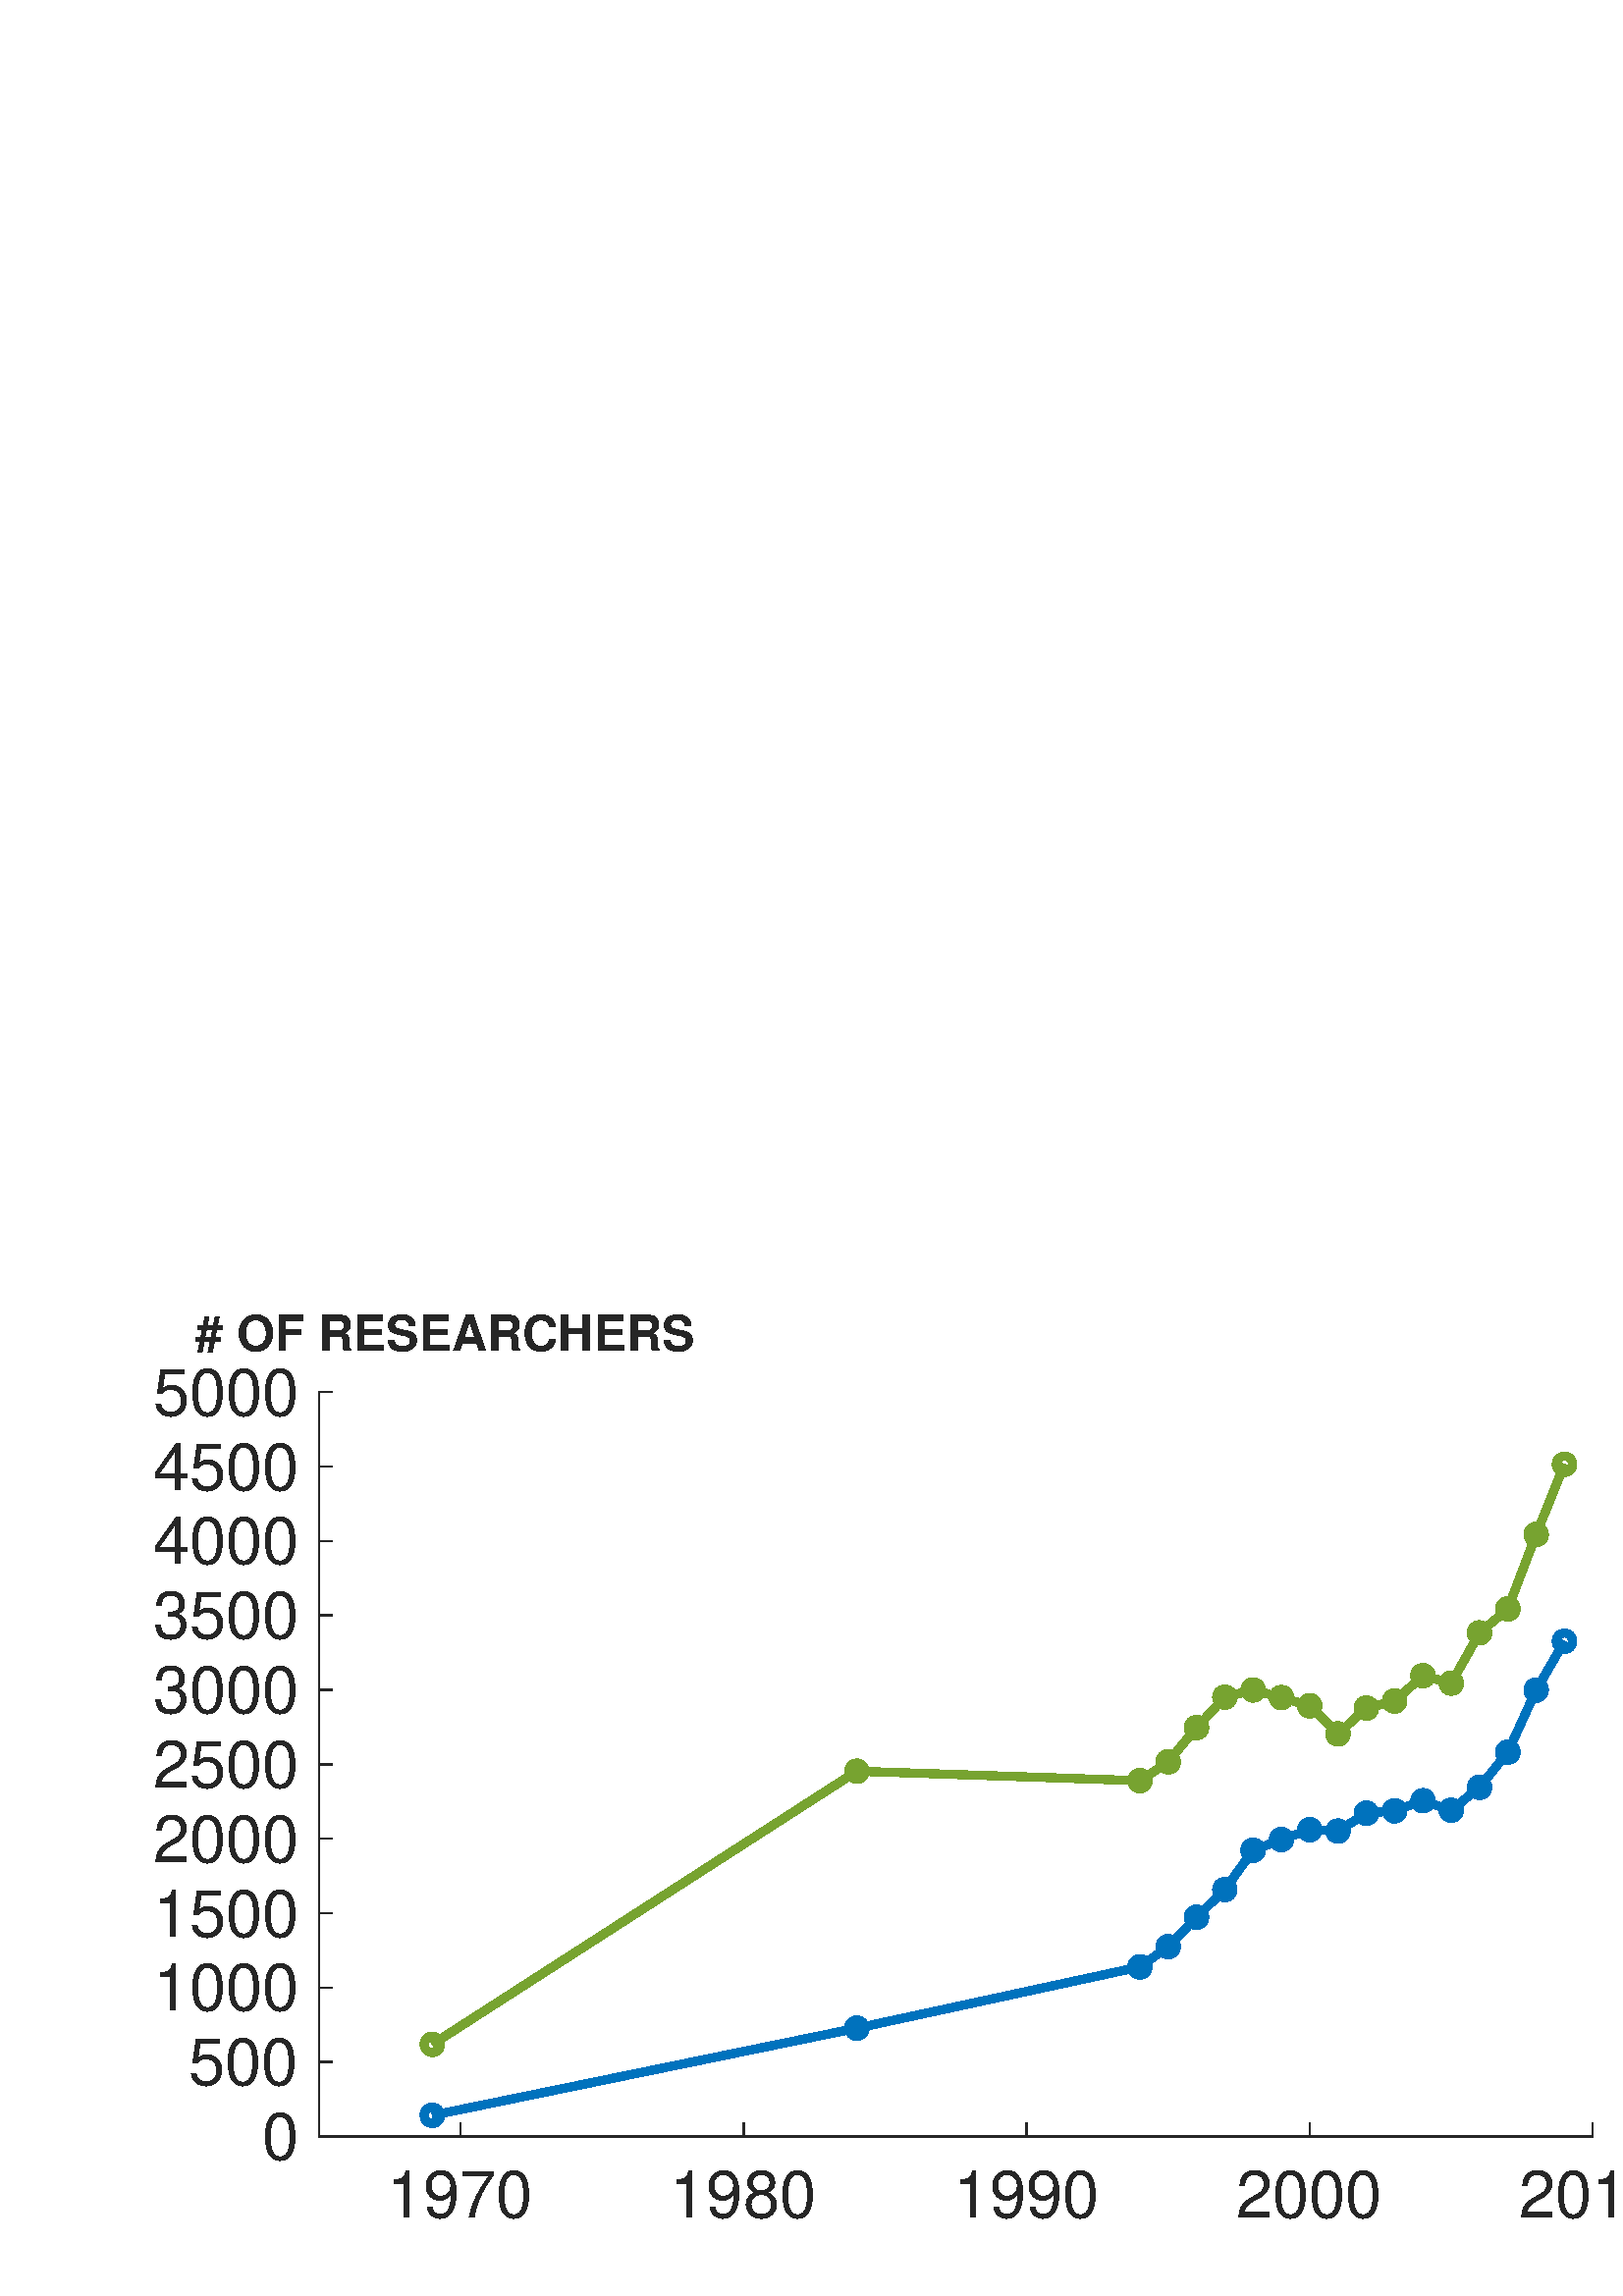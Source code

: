 %!PS-Adobe-3.0 EPSF-3.0
%%Pages: (atend)
%%BoundingBox:    56    18   609   360
%%LanguageLevel: 3
%%EndComments
%%BeginProlog
%%BeginResource: procset (Apache XML Graphics Std ProcSet) 1.2 0
%%Version: 1.2 0
%%Copyright: (Copyright 2001-2003,2010 The Apache Software Foundation. License terms: http://www.apache.org/licenses/LICENSE-2.0)
/bd{bind def}bind def
/ld{load def}bd
/GR/grestore ld
/GS/gsave ld
/RM/rmoveto ld
/C/curveto ld
/t/show ld
/L/lineto ld
/ML/setmiterlimit ld
/CT/concat ld
/f/fill ld
/N/newpath ld
/S/stroke ld
/CC/setcmykcolor ld
/A/ashow ld
/cp/closepath ld
/RC/setrgbcolor ld
/LJ/setlinejoin ld
/GC/setgray ld
/LW/setlinewidth ld
/M/moveto ld
/re {4 2 roll M
1 index 0 rlineto
0 exch rlineto
neg 0 rlineto
cp } bd
/_ctm matrix def
/_tm matrix def
/BT { _ctm currentmatrix pop matrix _tm copy pop 0 0 moveto } bd
/ET { _ctm setmatrix } bd
/iTm { _ctm setmatrix _tm concat } bd
/Tm { _tm astore pop iTm 0 0 moveto } bd
/ux 0.0 def
/uy 0.0 def
/F {
  /Tp exch def
  /Tf exch def
  Tf findfont Tp scalefont setfont
  /cf Tf def  /cs Tp def
} bd
/ULS {currentpoint /uy exch def /ux exch def} bd
/ULE {
  /Tcx currentpoint pop def
  gsave
  newpath
  cf findfont cs scalefont dup
  /FontMatrix get 0 get /Ts exch def /FontInfo get dup
  /UnderlinePosition get Ts mul /To exch def
  /UnderlineThickness get Ts mul /Tt exch def
  ux uy To add moveto  Tcx uy To add lineto
  Tt setlinewidth stroke
  grestore
} bd
/OLE {
  /Tcx currentpoint pop def
  gsave
  newpath
  cf findfont cs scalefont dup
  /FontMatrix get 0 get /Ts exch def /FontInfo get dup
  /UnderlinePosition get Ts mul /To exch def
  /UnderlineThickness get Ts mul /Tt exch def
  ux uy To add cs add moveto Tcx uy To add cs add lineto
  Tt setlinewidth stroke
  grestore
} bd
/SOE {
  /Tcx currentpoint pop def
  gsave
  newpath
  cf findfont cs scalefont dup
  /FontMatrix get 0 get /Ts exch def /FontInfo get dup
  /UnderlinePosition get Ts mul /To exch def
  /UnderlineThickness get Ts mul /Tt exch def
  ux uy To add cs 10 mul 26 idiv add moveto Tcx uy To add cs 10 mul 26 idiv add lineto
  Tt setlinewidth stroke
  grestore
} bd
/QT {
/Y22 exch store
/X22 exch store
/Y21 exch store
/X21 exch store
currentpoint
/Y21 load 2 mul add 3 div exch
/X21 load 2 mul add 3 div exch
/X21 load 2 mul /X22 load add 3 div
/Y21 load 2 mul /Y22 load add 3 div
/X22 load /Y22 load curveto
} bd
/SSPD {
dup length /d exch dict def
{
/v exch def
/k exch def
currentpagedevice k known {
/cpdv currentpagedevice k get def
v cpdv ne {
/upd false def
/nullv v type /nulltype eq def
/nullcpdv cpdv type /nulltype eq def
nullv nullcpdv or
{
/upd true def
} {
/sametype v type cpdv type eq def
sametype {
v type /arraytype eq {
/vlen v length def
/cpdvlen cpdv length def
vlen cpdvlen eq {
0 1 vlen 1 sub {
/i exch def
/obj v i get def
/cpdobj cpdv i get def
obj cpdobj ne {
/upd true def
exit
} if
} for
} {
/upd true def
} ifelse
} {
v type /dicttype eq {
v {
/dv exch def
/dk exch def
/cpddv cpdv dk get def
dv cpddv ne {
/upd true def
exit
} if
} forall
} {
/upd true def
} ifelse
} ifelse
} if
} ifelse
upd true eq {
d k v put
} if
} if
} if
} forall
d length 0 gt {
d setpagedevice
} if
} bd
/RE { % /NewFontName [NewEncodingArray] /FontName RE -
  findfont dup length dict begin
  {
    1 index /FID ne
    {def} {pop pop} ifelse
  } forall
  /Encoding exch def
  /FontName 1 index def
  currentdict definefont pop
  end
} bind def
%%EndResource
%%BeginResource: procset (Apache XML Graphics EPS ProcSet) 1.0 0
%%Version: 1.0 0
%%Copyright: (Copyright 2002-2003 The Apache Software Foundation. License terms: http://www.apache.org/licenses/LICENSE-2.0)
/BeginEPSF { %def
/b4_Inc_state save def         % Save state for cleanup
/dict_count countdictstack def % Count objects on dict stack
/op_count count 1 sub def      % Count objects on operand stack
userdict begin                 % Push userdict on dict stack
/showpage { } def              % Redefine showpage, { } = null proc
0 setgray 0 setlinecap         % Prepare graphics state
1 setlinewidth 0 setlinejoin
10 setmiterlimit [ ] 0 setdash newpath
/languagelevel where           % If level not equal to 1 then
{pop languagelevel             % set strokeadjust and
1 ne                           % overprint to their defaults.
{false setstrokeadjust false setoverprint
} if
} if
} bd
/EndEPSF { %def
count op_count sub {pop} repeat            % Clean up stacks
countdictstack dict_count sub {end} repeat
b4_Inc_state restore
} bd
%%EndResource
%FOPBeginFontDict
%%IncludeResource: font Courier-Oblique
%%IncludeResource: font Courier-BoldOblique
%%IncludeResource: font Courier-Bold
%%IncludeResource: font ZapfDingbats
%%IncludeResource: font Symbol
%%IncludeResource: font Helvetica
%%IncludeResource: font Helvetica-Oblique
%%IncludeResource: font Helvetica-Bold
%%IncludeResource: font Helvetica-BoldOblique
%%IncludeResource: font Times-Roman
%%IncludeResource: font Times-Italic
%%IncludeResource: font Times-Bold
%%IncludeResource: font Times-BoldItalic
%%IncludeResource: font Courier
%FOPEndFontDict
%%BeginResource: encoding WinAnsiEncoding
/WinAnsiEncoding [
/.notdef /.notdef /.notdef /.notdef /.notdef
/.notdef /.notdef /.notdef /.notdef /.notdef
/.notdef /.notdef /.notdef /.notdef /.notdef
/.notdef /.notdef /.notdef /.notdef /.notdef
/.notdef /.notdef /.notdef /.notdef /.notdef
/.notdef /.notdef /.notdef /.notdef /.notdef
/.notdef /.notdef /space /exclam /quotedbl
/numbersign /dollar /percent /ampersand /quotesingle
/parenleft /parenright /asterisk /plus /comma
/hyphen /period /slash /zero /one
/two /three /four /five /six
/seven /eight /nine /colon /semicolon
/less /equal /greater /question /at
/A /B /C /D /E
/F /G /H /I /J
/K /L /M /N /O
/P /Q /R /S /T
/U /V /W /X /Y
/Z /bracketleft /backslash /bracketright /asciicircum
/underscore /quoteleft /a /b /c
/d /e /f /g /h
/i /j /k /l /m
/n /o /p /q /r
/s /t /u /v /w
/x /y /z /braceleft /bar
/braceright /asciitilde /bullet /Euro /bullet
/quotesinglbase /florin /quotedblbase /ellipsis /dagger
/daggerdbl /circumflex /perthousand /Scaron /guilsinglleft
/OE /bullet /Zcaron /bullet /bullet
/quoteleft /quoteright /quotedblleft /quotedblright /bullet
/endash /emdash /asciitilde /trademark /scaron
/guilsinglright /oe /bullet /zcaron /Ydieresis
/space /exclamdown /cent /sterling /currency
/yen /brokenbar /section /dieresis /copyright
/ordfeminine /guillemotleft /logicalnot /sfthyphen /registered
/macron /degree /plusminus /twosuperior /threesuperior
/acute /mu /paragraph /middot /cedilla
/onesuperior /ordmasculine /guillemotright /onequarter /onehalf
/threequarters /questiondown /Agrave /Aacute /Acircumflex
/Atilde /Adieresis /Aring /AE /Ccedilla
/Egrave /Eacute /Ecircumflex /Edieresis /Igrave
/Iacute /Icircumflex /Idieresis /Eth /Ntilde
/Ograve /Oacute /Ocircumflex /Otilde /Odieresis
/multiply /Oslash /Ugrave /Uacute /Ucircumflex
/Udieresis /Yacute /Thorn /germandbls /agrave
/aacute /acircumflex /atilde /adieresis /aring
/ae /ccedilla /egrave /eacute /ecircumflex
/edieresis /igrave /iacute /icircumflex /idieresis
/eth /ntilde /ograve /oacute /ocircumflex
/otilde /odieresis /divide /oslash /ugrave
/uacute /ucircumflex /udieresis /yacute /thorn
/ydieresis
] def
%%EndResource
%FOPBeginFontReencode
/Courier-Oblique findfont
dup length dict begin
  {1 index /FID ne {def} {pop pop} ifelse} forall
  /Encoding WinAnsiEncoding def
  currentdict
end
/Courier-Oblique exch definefont pop
/Courier-BoldOblique findfont
dup length dict begin
  {1 index /FID ne {def} {pop pop} ifelse} forall
  /Encoding WinAnsiEncoding def
  currentdict
end
/Courier-BoldOblique exch definefont pop
/Courier-Bold findfont
dup length dict begin
  {1 index /FID ne {def} {pop pop} ifelse} forall
  /Encoding WinAnsiEncoding def
  currentdict
end
/Courier-Bold exch definefont pop
/Helvetica findfont
dup length dict begin
  {1 index /FID ne {def} {pop pop} ifelse} forall
  /Encoding WinAnsiEncoding def
  currentdict
end
/Helvetica exch definefont pop
/Helvetica-Oblique findfont
dup length dict begin
  {1 index /FID ne {def} {pop pop} ifelse} forall
  /Encoding WinAnsiEncoding def
  currentdict
end
/Helvetica-Oblique exch definefont pop
/Helvetica-Bold findfont
dup length dict begin
  {1 index /FID ne {def} {pop pop} ifelse} forall
  /Encoding WinAnsiEncoding def
  currentdict
end
/Helvetica-Bold exch definefont pop
/Helvetica-BoldOblique findfont
dup length dict begin
  {1 index /FID ne {def} {pop pop} ifelse} forall
  /Encoding WinAnsiEncoding def
  currentdict
end
/Helvetica-BoldOblique exch definefont pop
/Times-Roman findfont
dup length dict begin
  {1 index /FID ne {def} {pop pop} ifelse} forall
  /Encoding WinAnsiEncoding def
  currentdict
end
/Times-Roman exch definefont pop
/Times-Italic findfont
dup length dict begin
  {1 index /FID ne {def} {pop pop} ifelse} forall
  /Encoding WinAnsiEncoding def
  currentdict
end
/Times-Italic exch definefont pop
/Times-Bold findfont
dup length dict begin
  {1 index /FID ne {def} {pop pop} ifelse} forall
  /Encoding WinAnsiEncoding def
  currentdict
end
/Times-Bold exch definefont pop
/Times-BoldItalic findfont
dup length dict begin
  {1 index /FID ne {def} {pop pop} ifelse} forall
  /Encoding WinAnsiEncoding def
  currentdict
end
/Times-BoldItalic exch definefont pop
/Courier findfont
dup length dict begin
  {1 index /FID ne {def} {pop pop} ifelse} forall
  /Encoding WinAnsiEncoding def
  currentdict
end
/Courier exch definefont pop
%FOPEndFontReencode
%%EndProlog
%%Page: 1 1
%%PageBoundingBox: 0 0 648 360
%%BeginPageSetup
N
   56    18 M
  665    18 L
  665   378 L
   56   378 L
cp
clip
[1 0 0 -1 0 360] CT
%%EndPageSetup
GS
1 GC
N
0 0 648 360 re
f
GR
GS
1 GC
N
0 0 648 360 re
f
GR
GS
1 GC
N
117 301.5 M
584 301.5 L
584 28.5 L
117 28.5 L
cp
f
GR
GS
0.149 GC
2 setlinecap
1 LJ
0.5 LW
N
117 301.5 M
584 301.5 L
S
GR
GS
0.149 GC
2 setlinecap
1 LJ
0.5 LW
N
168.889 301.5 M
168.889 296.83 L
S
GR
GS
0.149 GC
2 setlinecap
1 LJ
0.5 LW
N
272.667 301.5 M
272.667 296.83 L
S
GR
GS
0.149 GC
2 setlinecap
1 LJ
0.5 LW
N
376.444 301.5 M
376.444 296.83 L
S
GR
GS
0.149 GC
2 setlinecap
1 LJ
0.5 LW
N
480.222 301.5 M
480.222 296.83 L
S
GR
GS
0.149 GC
2 setlinecap
1 LJ
0.5 LW
N
584 301.5 M
584 296.83 L
S
GR
GS
[1 0 0 1 168.889 308.3] CT
0.149 GC
/Helvetica 24 F
GS
[1 0 0 1 0 0] CT
-27 23 moveto 
1 -1 scale
(1970) t 
GR
GR
GS
[1 0 0 1 272.667 308.3] CT
0.149 GC
/Helvetica 24 F
GS
[1 0 0 1 0 0] CT
-27 23 moveto 
1 -1 scale
(1980) t 
GR
GR
GS
[1 0 0 1 376.444 308.3] CT
0.149 GC
/Helvetica 24 F
GS
[1 0 0 1 0 0] CT
-27 23 moveto 
1 -1 scale
(1990) t 
GR
GR
GS
[1 0 0 1 480.222 308.3] CT
0.149 GC
/Helvetica 24 F
GS
[1 0 0 1 0 0] CT
-27 23 moveto 
1 -1 scale
(2000) t 
GR
GR
GS
[1 0 0 1 584 308.3] CT
0.149 GC
/Helvetica 24 F
GS
[1 0 0 1 0 0] CT
-27 23 moveto 
1 -1 scale
(2010) t 
GR
GR
GS
0.149 GC
2 setlinecap
1 LJ
0.5 LW
N
117 301.5 M
117 28.5 L
S
GR
GS
0.149 GC
2 setlinecap
1 LJ
0.5 LW
N
117 301.5 M
121.669 301.5 L
S
GR
GS
0.149 GC
2 setlinecap
1 LJ
0.5 LW
N
117 274.2 M
121.669 274.2 L
S
GR
GS
0.149 GC
2 setlinecap
1 LJ
0.5 LW
N
117 246.9 M
121.669 246.9 L
S
GR
GS
0.149 GC
2 setlinecap
1 LJ
0.5 LW
N
117 219.6 M
121.669 219.6 L
S
GR
GS
0.149 GC
2 setlinecap
1 LJ
0.5 LW
N
117 192.3 M
121.669 192.3 L
S
GR
GS
0.149 GC
2 setlinecap
1 LJ
0.5 LW
N
117 165 M
121.669 165 L
S
GR
GS
0.149 GC
2 setlinecap
1 LJ
0.5 LW
N
117 137.7 M
121.669 137.7 L
S
GR
GS
0.149 GC
2 setlinecap
1 LJ
0.5 LW
N
117 110.4 M
121.669 110.4 L
S
GR
GS
0.149 GC
2 setlinecap
1 LJ
0.5 LW
N
117 83.1 M
121.669 83.1 L
S
GR
GS
0.149 GC
2 setlinecap
1 LJ
0.5 LW
N
117 55.8 M
121.669 55.8 L
S
GR
GS
0.149 GC
2 setlinecap
1 LJ
0.5 LW
N
117 28.5 M
121.669 28.5 L
S
GR
GS
[1 0 0 1 110.2 301.5] CT
0.149 GC
/Helvetica 24 F
GS
[1 0 0 1 0 0] CT
-14 8.5 moveto 
1 -1 scale
(0) t 
GR
GR
GS
[1 0 0 1 110.2 274.2] CT
0.149 GC
/Helvetica 24 F
GS
[1 0 0 1 0 0] CT
-41 8.5 moveto 
1 -1 scale
(500) t 
GR
GR
GS
[1 0 0 1 110.2 246.9] CT
0.149 GC
/Helvetica 24 F
GS
[1 0 0 1 0 0] CT
-54 8.5 moveto 
1 -1 scale
(1000) t 
GR
GR
GS
[1 0 0 1 110.2 219.6] CT
0.149 GC
/Helvetica 24 F
GS
[1 0 0 1 0 0] CT
-54 8.5 moveto 
1 -1 scale
(1500) t 
GR
GR
GS
[1 0 0 1 110.2 192.3] CT
0.149 GC
/Helvetica 24 F
GS
[1 0 0 1 0 0] CT
-54 8.5 moveto 
1 -1 scale
(2000) t 
GR
GR
GS
[1 0 0 1 110.2 165] CT
0.149 GC
/Helvetica 24 F
GS
[1 0 0 1 0 0] CT
-54 8.5 moveto 
1 -1 scale
(2500) t 
GR
GR
GS
[1 0 0 1 110.2 137.7] CT
0.149 GC
/Helvetica 24 F
GS
[1 0 0 1 0 0] CT
-54 8.5 moveto 
1 -1 scale
(3000) t 
GR
GR
GS
[1 0 0 1 110.2 110.4] CT
0.149 GC
/Helvetica 24 F
GS
[1 0 0 1 0 0] CT
-54 8.5 moveto 
1 -1 scale
(3500) t 
GR
GR
GS
[1 0 0 1 110.2 83.1] CT
0.149 GC
/Helvetica 24 F
GS
[1 0 0 1 0 0] CT
-54 8.5 moveto 
1 -1 scale
(4000) t 
GR
GR
GS
[1 0 0 1 110.2 55.8] CT
0.149 GC
/Helvetica 24 F
GS
[1 0 0 1 0 0] CT
-54 8.5 moveto 
1 -1 scale
(4500) t 
GR
GR
GS
[1 0 0 1 110.2 28.5] CT
0.149 GC
/Helvetica 24 F
GS
[1 0 0 1 0 0] CT
-54 8.5 moveto 
1 -1 scale
(5000) t 
GR
GR
GS
0 0.447 0.741 RC
1 LJ
3 LW
N
158.511 293.744 M
314.178 261.779 L
417.956 239.304 L
428.333 231.873 L
438.711 221.084 L
449.089 210.953 L
459.467 196.52 L
469.844 192.602 L
480.222 188.988 L
490.6 189.485 L
500.978 182.941 L
511.356 182.078 L
521.733 178.361 L
532.111 181.847 L
542.489 173.423 L
552.867 160.545 L
563.244 137.792 L
573.622 119.883 L
S
GR
GS
0.467 0.639 0.188 RC
1 LJ
3 LW
N
158.511 267.722 M
314.178 167.531 L
417.956 171.018 L
428.333 164.095 L
438.711 151.536 L
449.089 140.394 L
459.467 137.735 L
469.844 140.526 L
480.222 143.542 L
490.6 153.839 L
500.978 144.371 L
511.356 141.809 L
521.733 132.523 L
532.111 135.24 L
542.489 116.804 L
552.867 108.006 L
563.244 80.699 L
573.622 54.974 L
S
GR
GS
[1 0 0 1 158.511 293.744] CT
0 0.447 0.741 RC
N
0 -1.5 M
0.828 -1.5 1.5 -0.828 1.5 0 C
1.5 0 L
1.5 0.828 0.828 1.5 0 1.5 C
-0.828 1.5 -1.5 0.828 -1.5 0 C
-1.5 -0.828 -0.828 -1.5 0 -1.5 C
cp
0 -4.5 M
-2.485 -4.5 -4.5 -2.485 -4.5 0 C
-4.5 2.485 -2.485 4.5 0 4.5 C
2.485 4.5 4.5 2.485 4.5 0 C
4.5 0 L
4.5 -2.485 2.485 -4.5 0 -4.5 C
cp
f
GR
GS
[1 0 0 1 314.178 261.779] CT
0 0.447 0.741 RC
N
/f1916105222{0 -1.5 M
0.828 -1.5 1.5 -0.828 1.5 0 C
1.5 0 L
1.5 0.828 0.828 1.5 0 1.5 C
-0.828 1.5 -1.5 0.828 -1.5 0 C
-1.5 -0.828 -0.828 -1.5 0 -1.5 C
cp
0 -4.5 M
-2.485 -4.5 -4.5 -2.485 -4.5 0 C
-4.5 2.485 -2.485 4.5 0 4.5 C
2.485 4.5 4.5 2.485 4.5 0 C
4.5 0 L
4.5 -2.485 2.485 -4.5 0 -4.5 C
cp}def
f1916105222
f
GR
GS
[1 0 0 1 417.956 239.304] CT
0 0.447 0.741 RC
N
f1916105222
f
GR
GS
[1 0 0 1 428.333 231.873] CT
0 0.447 0.741 RC
N
f1916105222
f
GR
GS
[1 0 0 1 438.711 221.084] CT
0 0.447 0.741 RC
N
f1916105222
f
GR
GS
[1 0 0 1 449.089 210.953] CT
0 0.447 0.741 RC
N
f1916105222
f
GR
GS
[1 0 0 1 459.467 196.52] CT
0 0.447 0.741 RC
N
f1916105222
f
GR
GS
[1 0 0 1 469.844 192.602] CT
0 0.447 0.741 RC
N
f1916105222
f
GR
GS
[1 0 0 1 480.222 188.988] CT
0 0.447 0.741 RC
N
f1916105222
f
GR
GS
[1 0 0 1 490.6 189.485] CT
0 0.447 0.741 RC
N
f1916105222
f
GR
GS
[1 0 0 1 500.978 182.941] CT
0 0.447 0.741 RC
N
f1916105222
f
GR
GS
[1 0 0 1 511.356 182.078] CT
0 0.447 0.741 RC
N
f1916105222
f
GR
GS
[1 0 0 1 521.733 178.361] CT
0 0.447 0.741 RC
N
f1916105222
f
GR
GS
[1 0 0 1 532.111 181.847] CT
0 0.447 0.741 RC
N
f1916105222
f
GR
GS
[1 0 0 1 542.489 173.423] CT
0 0.447 0.741 RC
N
f1916105222
f
GR
GS
[1 0 0 1 552.867 160.545] CT
0 0.447 0.741 RC
N
f1916105222
f
GR
GS
[1 0 0 1 563.244 137.792] CT
0 0.447 0.741 RC
N
f1916105222
f
GR
GS
[1 0 0 1 573.622 119.883] CT
0 0.447 0.741 RC
N
f1916105222
f
GR
GS
[1 0 0 1 158.511 267.722] CT
0.467 0.639 0.188 RC
N
f1916105222
f
GR
GS
[1 0 0 1 314.178 167.531] CT
0.467 0.639 0.188 RC
N
f1916105222
f
GR
GS
[1 0 0 1 417.956 171.018] CT
0.467 0.639 0.188 RC
N
f1916105222
f
GR
GS
[1 0 0 1 428.333 164.095] CT
0.467 0.639 0.188 RC
N
f1916105222
f
GR
GS
[1 0 0 1 438.711 151.536] CT
0.467 0.639 0.188 RC
N
f1916105222
f
GR
GS
[1 0 0 1 449.089 140.394] CT
0.467 0.639 0.188 RC
N
f1916105222
f
GR
GS
[1 0 0 1 459.467 137.735] CT
0.467 0.639 0.188 RC
N
f1916105222
f
GR
GS
[1 0 0 1 469.844 140.526] CT
0.467 0.639 0.188 RC
N
f1916105222
f
GR
GS
[1 0 0 1 480.222 143.542] CT
0.467 0.639 0.188 RC
N
f1916105222
f
GR
GS
[1 0 0 1 490.6 153.839] CT
0.467 0.639 0.188 RC
N
f1916105222
f
GR
GS
[1 0 0 1 500.978 144.371] CT
0.467 0.639 0.188 RC
N
f1916105222
f
GR
GS
[1 0 0 1 511.356 141.809] CT
0.467 0.639 0.188 RC
N
f1916105222
f
GR
GS
[1 0 0 1 521.733 132.523] CT
0.467 0.639 0.188 RC
N
f1916105222
f
GR
GS
[1 0 0 1 532.111 135.24] CT
0.467 0.639 0.188 RC
N
f1916105222
f
GR
GS
[1 0 0 1 542.489 116.804] CT
0.467 0.639 0.188 RC
N
f1916105222
f
GR
GS
[1 0 0 1 552.867 108.006] CT
0.467 0.639 0.188 RC
N
f1916105222
f
GR
GS
[1 0 0 1 563.244 80.699] CT
0.467 0.639 0.188 RC
N
f1916105222
f
GR
GS
[1 0 0 1 573.622 54.974] CT
0.467 0.639 0.188 RC
N
f1916105222
f
GR
GS
[1 0 0 1 584 334.671] CT
0.149 GC
/Helvetica-Bold 18 F
GS
[1 0 0 1 0 0] CT
-11 7 moveto 
1 -1 scale
(  ) t 
GR
GR
GS
[1 0 0 1 71.632 17.471] CT
0.149 GC
/Helvetica-Bold 18 F
GS
[1 0 0 1 0 0] CT
0 -4 moveto 
1 -1 scale
(# OF RESEARCHERS) t 
GR
GR
%%Trailer
%%Pages: 1
%%EOF
